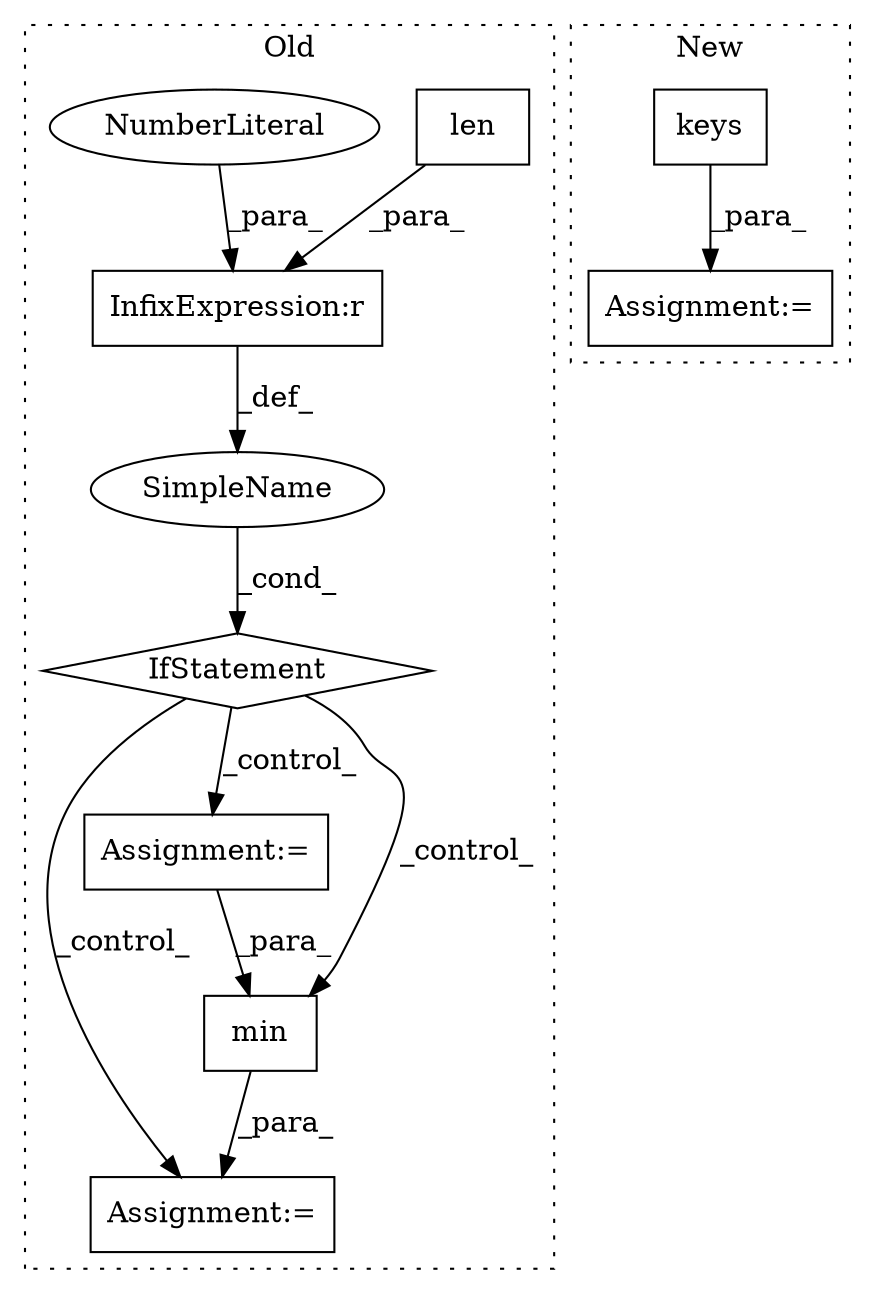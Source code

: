 digraph G {
subgraph cluster0 {
1 [label="len" a="32" s="4310,4325" l="4,1" shape="box"];
4 [label="InfixExpression:r" a="27" s="4326" l="3" shape="box"];
5 [label="IfStatement" a="25" s="4306,4330" l="4,2" shape="diamond"];
6 [label="Assignment:=" a="7" s="4354" l="1" shape="box"];
7 [label="SimpleName" a="42" s="" l="" shape="ellipse"];
8 [label="NumberLiteral" a="34" s="4329" l="1" shape="ellipse"];
9 [label="Assignment:=" a="7" s="4452" l="27" shape="box"];
10 [label="min" a="32" s="4355,4487" l="17,-5" shape="box"];
label = "Old";
style="dotted";
}
subgraph cluster1 {
2 [label="keys" a="32" s="6029" l="6" shape="box"];
3 [label="Assignment:=" a="7" s="5998" l="46" shape="box"];
label = "New";
style="dotted";
}
1 -> 4 [label="_para_"];
2 -> 3 [label="_para_"];
4 -> 7 [label="_def_"];
5 -> 6 [label="_control_"];
5 -> 9 [label="_control_"];
5 -> 10 [label="_control_"];
7 -> 5 [label="_cond_"];
8 -> 4 [label="_para_"];
9 -> 10 [label="_para_"];
10 -> 6 [label="_para_"];
}